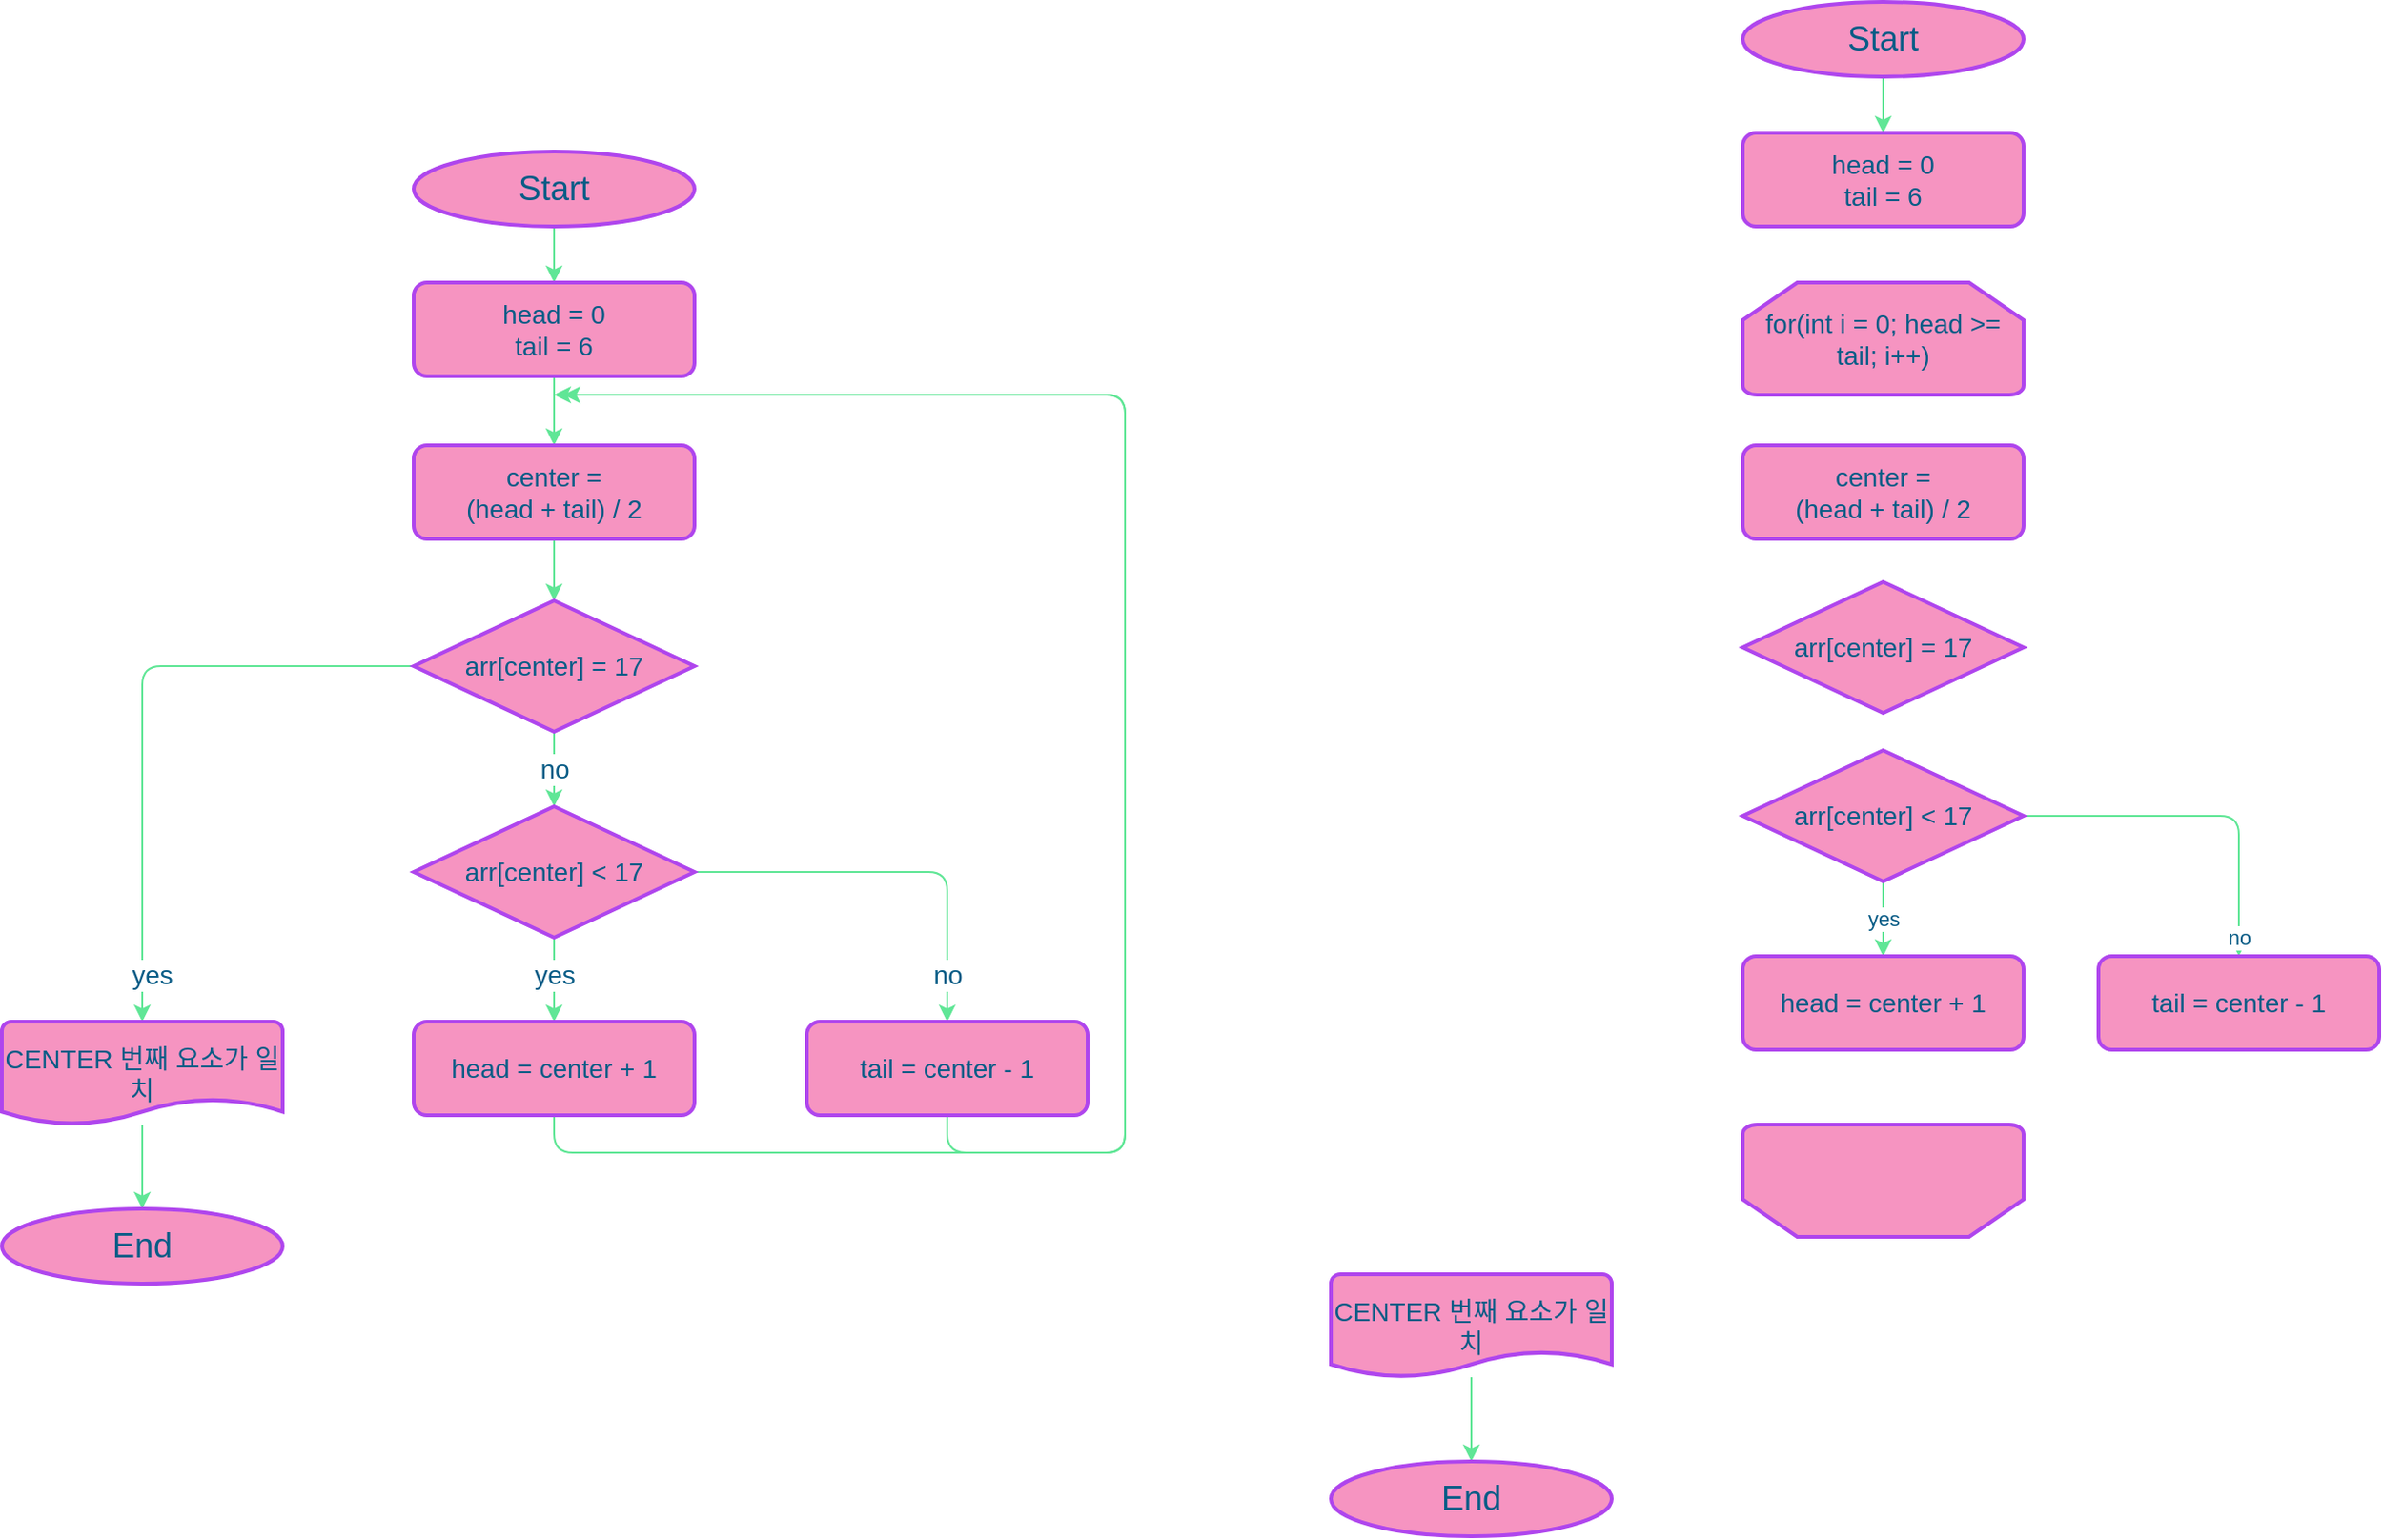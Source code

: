 <mxfile version="19.0.3" type="device"><diagram id="QNI1ukogxNve2wTxv08y" name="Page-1"><mxGraphModel dx="829" dy="822" grid="1" gridSize="10" guides="1" tooltips="1" connect="1" arrows="1" fold="1" page="1" pageScale="1" pageWidth="850" pageHeight="1100" math="0" shadow="0"><root><mxCell id="0"/><mxCell id="1" parent="0"/><mxCell id="c4b9R4mCQCL632E6dcom-1" value="" style="edgeStyle=orthogonalEdgeStyle;curved=0;rounded=1;sketch=0;orthogonalLoop=1;jettySize=auto;html=1;fontSize=18;strokeColor=#60E696;fontColor=#095C86;" edge="1" parent="1" source="c4b9R4mCQCL632E6dcom-2" target="c4b9R4mCQCL632E6dcom-4"><mxGeometry relative="1" as="geometry"/></mxCell><mxCell id="c4b9R4mCQCL632E6dcom-2" value="Start" style="strokeWidth=2;html=1;shape=mxgraph.flowchart.start_2;whiteSpace=wrap;rounded=0;sketch=0;fontSize=18;fillColor=#F694C1;strokeColor=#AF45ED;fontColor=#095C86;" vertex="1" parent="1"><mxGeometry x="320" y="110" width="150" height="40" as="geometry"/></mxCell><mxCell id="c4b9R4mCQCL632E6dcom-3" value="" style="edgeStyle=orthogonalEdgeStyle;curved=0;rounded=1;sketch=0;orthogonalLoop=1;jettySize=auto;html=1;fontSize=18;strokeColor=#60E696;fontColor=#095C86;" edge="1" parent="1" source="c4b9R4mCQCL632E6dcom-4" target="c4b9R4mCQCL632E6dcom-6"><mxGeometry relative="1" as="geometry"/></mxCell><mxCell id="c4b9R4mCQCL632E6dcom-4" value="head = 0&lt;br style=&quot;font-size: 14px;&quot;&gt;tail = 6" style="rounded=1;whiteSpace=wrap;html=1;absoluteArcSize=1;arcSize=14;strokeWidth=2;sketch=0;fontSize=14;fillColor=#F694C1;strokeColor=#AF45ED;fontColor=#095C86;" vertex="1" parent="1"><mxGeometry x="320" y="180" width="150" height="50" as="geometry"/></mxCell><mxCell id="c4b9R4mCQCL632E6dcom-5" value="" style="edgeStyle=orthogonalEdgeStyle;curved=0;rounded=1;sketch=0;orthogonalLoop=1;jettySize=auto;html=1;fontSize=18;strokeColor=#60E696;fontColor=#095C86;" edge="1" parent="1" source="c4b9R4mCQCL632E6dcom-6" target="c4b9R4mCQCL632E6dcom-9"><mxGeometry relative="1" as="geometry"/></mxCell><mxCell id="c4b9R4mCQCL632E6dcom-6" value="center =&lt;br style=&quot;font-size: 14px;&quot;&gt;(head + tail) / 2" style="rounded=1;whiteSpace=wrap;html=1;absoluteArcSize=1;arcSize=14;strokeWidth=2;sketch=0;fontSize=14;fillColor=#F694C1;strokeColor=#AF45ED;fontColor=#095C86;" vertex="1" parent="1"><mxGeometry x="320" y="267" width="150" height="50" as="geometry"/></mxCell><mxCell id="c4b9R4mCQCL632E6dcom-7" value="yes" style="edgeStyle=orthogonalEdgeStyle;curved=0;rounded=1;sketch=0;orthogonalLoop=1;jettySize=auto;html=1;fontSize=14;strokeColor=#60E696;fontColor=#095C86;" edge="1" parent="1" source="c4b9R4mCQCL632E6dcom-9" target="c4b9R4mCQCL632E6dcom-11"><mxGeometry x="0.851" y="5" relative="1" as="geometry"><mxPoint as="offset"/></mxGeometry></mxCell><mxCell id="c4b9R4mCQCL632E6dcom-8" value="no" style="edgeStyle=orthogonalEdgeStyle;curved=0;rounded=1;sketch=0;orthogonalLoop=1;jettySize=auto;html=1;fontSize=14;strokeColor=#60E696;fontColor=#095C86;" edge="1" parent="1" source="c4b9R4mCQCL632E6dcom-9" target="c4b9R4mCQCL632E6dcom-15"><mxGeometry relative="1" as="geometry"/></mxCell><mxCell id="c4b9R4mCQCL632E6dcom-9" value="arr[center] = 17" style="strokeWidth=2;html=1;shape=mxgraph.flowchart.decision;whiteSpace=wrap;rounded=0;sketch=0;fontSize=14;fillColor=#F694C1;strokeColor=#AF45ED;fontColor=#095C86;" vertex="1" parent="1"><mxGeometry x="320" y="350" width="150" height="70" as="geometry"/></mxCell><mxCell id="c4b9R4mCQCL632E6dcom-10" value="" style="edgeStyle=orthogonalEdgeStyle;curved=0;rounded=1;sketch=0;orthogonalLoop=1;jettySize=auto;html=1;fontSize=14;strokeColor=#60E696;fontColor=#095C86;" edge="1" parent="1" source="c4b9R4mCQCL632E6dcom-11" target="c4b9R4mCQCL632E6dcom-12"><mxGeometry relative="1" as="geometry"/></mxCell><mxCell id="c4b9R4mCQCL632E6dcom-11" value="CENTER 번째 요소가 일치" style="strokeWidth=2;html=1;shape=mxgraph.flowchart.document2;whiteSpace=wrap;size=0.25;rounded=0;sketch=0;fontSize=14;fillColor=#F694C1;strokeColor=#AF45ED;fontColor=#095C86;" vertex="1" parent="1"><mxGeometry x="100" y="575" width="150" height="55" as="geometry"/></mxCell><mxCell id="c4b9R4mCQCL632E6dcom-12" value="End" style="strokeWidth=2;html=1;shape=mxgraph.flowchart.start_2;whiteSpace=wrap;rounded=0;sketch=0;fontSize=18;fillColor=#F694C1;strokeColor=#AF45ED;fontColor=#095C86;" vertex="1" parent="1"><mxGeometry x="100" y="675" width="150" height="40" as="geometry"/></mxCell><mxCell id="c4b9R4mCQCL632E6dcom-13" value="yes" style="edgeStyle=orthogonalEdgeStyle;curved=0;rounded=1;sketch=0;orthogonalLoop=1;jettySize=auto;html=1;fontSize=14;strokeColor=#60E696;fontColor=#095C86;" edge="1" parent="1" source="c4b9R4mCQCL632E6dcom-15" target="c4b9R4mCQCL632E6dcom-17"><mxGeometry x="-0.111" relative="1" as="geometry"><mxPoint as="offset"/></mxGeometry></mxCell><mxCell id="c4b9R4mCQCL632E6dcom-14" value="no" style="edgeStyle=orthogonalEdgeStyle;curved=0;rounded=1;sketch=0;orthogonalLoop=1;jettySize=auto;html=1;exitX=1;exitY=0.5;exitDx=0;exitDy=0;exitPerimeter=0;entryX=0.5;entryY=0;entryDx=0;entryDy=0;fontSize=14;strokeColor=#60E696;fontColor=#095C86;" edge="1" parent="1" source="c4b9R4mCQCL632E6dcom-15" target="c4b9R4mCQCL632E6dcom-19"><mxGeometry x="0.767" relative="1" as="geometry"><mxPoint as="offset"/></mxGeometry></mxCell><mxCell id="c4b9R4mCQCL632E6dcom-15" value="arr[center] &amp;lt; 17" style="strokeWidth=2;html=1;shape=mxgraph.flowchart.decision;whiteSpace=wrap;rounded=0;sketch=0;fontSize=14;fillColor=#F694C1;strokeColor=#AF45ED;fontColor=#095C86;" vertex="1" parent="1"><mxGeometry x="320" y="460" width="150" height="70" as="geometry"/></mxCell><mxCell id="c4b9R4mCQCL632E6dcom-16" style="edgeStyle=orthogonalEdgeStyle;curved=0;rounded=1;sketch=0;orthogonalLoop=1;jettySize=auto;html=1;exitX=0.5;exitY=1;exitDx=0;exitDy=0;fontSize=14;strokeColor=#60E696;fontColor=#095C86;" edge="1" parent="1" source="c4b9R4mCQCL632E6dcom-17"><mxGeometry relative="1" as="geometry"><mxPoint x="395" y="240" as="targetPoint"/><Array as="points"><mxPoint x="395" y="645"/><mxPoint x="700" y="645"/><mxPoint x="700" y="240"/></Array></mxGeometry></mxCell><mxCell id="c4b9R4mCQCL632E6dcom-17" value="head = center + 1" style="rounded=1;whiteSpace=wrap;html=1;absoluteArcSize=1;arcSize=14;strokeWidth=2;sketch=0;fontSize=14;fillColor=#F694C1;strokeColor=#AF45ED;fontColor=#095C86;" vertex="1" parent="1"><mxGeometry x="320" y="575" width="150" height="50" as="geometry"/></mxCell><mxCell id="c4b9R4mCQCL632E6dcom-18" style="edgeStyle=orthogonalEdgeStyle;curved=0;rounded=1;sketch=0;orthogonalLoop=1;jettySize=auto;html=1;exitX=0.5;exitY=1;exitDx=0;exitDy=0;fontSize=14;strokeColor=#60E696;fontColor=#095C86;" edge="1" parent="1" source="c4b9R4mCQCL632E6dcom-19"><mxGeometry relative="1" as="geometry"><mxPoint x="400" y="240" as="targetPoint"/><Array as="points"><mxPoint x="605" y="645"/><mxPoint x="700" y="645"/><mxPoint x="700" y="240"/></Array></mxGeometry></mxCell><mxCell id="c4b9R4mCQCL632E6dcom-19" value="tail = center - 1" style="rounded=1;whiteSpace=wrap;html=1;absoluteArcSize=1;arcSize=14;strokeWidth=2;sketch=0;fontSize=14;fillColor=#F694C1;strokeColor=#AF45ED;fontColor=#095C86;" vertex="1" parent="1"><mxGeometry x="530" y="575" width="150" height="50" as="geometry"/></mxCell><mxCell id="c4b9R4mCQCL632E6dcom-20" value="" style="edgeStyle=orthogonalEdgeStyle;curved=0;rounded=1;sketch=0;orthogonalLoop=1;jettySize=auto;html=1;fontSize=18;strokeColor=#60E696;fontColor=#095C86;" edge="1" parent="1" source="c4b9R4mCQCL632E6dcom-21" target="c4b9R4mCQCL632E6dcom-23"><mxGeometry relative="1" as="geometry"/></mxCell><mxCell id="c4b9R4mCQCL632E6dcom-21" value="Start" style="strokeWidth=2;html=1;shape=mxgraph.flowchart.start_2;whiteSpace=wrap;rounded=0;sketch=0;fontSize=18;fillColor=#F694C1;strokeColor=#AF45ED;fontColor=#095C86;" vertex="1" parent="1"><mxGeometry x="1030" y="30" width="150" height="40" as="geometry"/></mxCell><mxCell id="c4b9R4mCQCL632E6dcom-23" value="head = 0&lt;br style=&quot;font-size: 14px;&quot;&gt;tail = 6" style="rounded=1;whiteSpace=wrap;html=1;absoluteArcSize=1;arcSize=14;strokeWidth=2;sketch=0;fontSize=14;fillColor=#F694C1;strokeColor=#AF45ED;fontColor=#095C86;" vertex="1" parent="1"><mxGeometry x="1030" y="100" width="150" height="50" as="geometry"/></mxCell><mxCell id="c4b9R4mCQCL632E6dcom-25" value="center =&lt;br style=&quot;font-size: 14px;&quot;&gt;(head + tail) / 2" style="rounded=1;whiteSpace=wrap;html=1;absoluteArcSize=1;arcSize=14;strokeWidth=2;sketch=0;fontSize=14;fillColor=#F694C1;strokeColor=#AF45ED;fontColor=#095C86;" vertex="1" parent="1"><mxGeometry x="1030" y="267" width="150" height="50" as="geometry"/></mxCell><mxCell id="c4b9R4mCQCL632E6dcom-29" value="" style="edgeStyle=orthogonalEdgeStyle;curved=0;rounded=1;sketch=0;orthogonalLoop=1;jettySize=auto;html=1;fontSize=14;strokeColor=#60E696;fontColor=#095C86;" edge="1" parent="1" source="c4b9R4mCQCL632E6dcom-30" target="c4b9R4mCQCL632E6dcom-31"><mxGeometry relative="1" as="geometry"/></mxCell><mxCell id="c4b9R4mCQCL632E6dcom-30" value="CENTER 번째 요소가 일치" style="strokeWidth=2;html=1;shape=mxgraph.flowchart.document2;whiteSpace=wrap;size=0.25;rounded=0;sketch=0;fontSize=14;fillColor=#F694C1;strokeColor=#AF45ED;fontColor=#095C86;" vertex="1" parent="1"><mxGeometry x="810" y="710" width="150" height="55" as="geometry"/></mxCell><mxCell id="c4b9R4mCQCL632E6dcom-31" value="End" style="strokeWidth=2;html=1;shape=mxgraph.flowchart.start_2;whiteSpace=wrap;rounded=0;sketch=0;fontSize=18;fillColor=#F694C1;strokeColor=#AF45ED;fontColor=#095C86;" vertex="1" parent="1"><mxGeometry x="810" y="810" width="150" height="40" as="geometry"/></mxCell><mxCell id="c4b9R4mCQCL632E6dcom-42" value="yes" style="edgeStyle=orthogonalEdgeStyle;curved=0;rounded=1;sketch=0;orthogonalLoop=1;jettySize=auto;html=1;fontColor=#095C86;strokeColor=#60E696;fillColor=#F694C1;" edge="1" parent="1" source="c4b9R4mCQCL632E6dcom-34" target="c4b9R4mCQCL632E6dcom-36"><mxGeometry relative="1" as="geometry"/></mxCell><mxCell id="c4b9R4mCQCL632E6dcom-43" value="no" style="edgeStyle=orthogonalEdgeStyle;curved=0;rounded=1;sketch=0;orthogonalLoop=1;jettySize=auto;html=1;exitX=1;exitY=0.5;exitDx=0;exitDy=0;exitPerimeter=0;entryX=0.5;entryY=0;entryDx=0;entryDy=0;fontColor=#095C86;strokeColor=#60E696;fillColor=#F694C1;" edge="1" parent="1" source="c4b9R4mCQCL632E6dcom-34" target="c4b9R4mCQCL632E6dcom-38"><mxGeometry x="0.889" relative="1" as="geometry"><mxPoint as="offset"/></mxGeometry></mxCell><mxCell id="c4b9R4mCQCL632E6dcom-34" value="arr[center] &amp;lt; 17" style="strokeWidth=2;html=1;shape=mxgraph.flowchart.decision;whiteSpace=wrap;rounded=0;sketch=0;fontSize=14;fillColor=#F694C1;strokeColor=#AF45ED;fontColor=#095C86;" vertex="1" parent="1"><mxGeometry x="1030" y="430" width="150" height="70" as="geometry"/></mxCell><mxCell id="c4b9R4mCQCL632E6dcom-36" value="head = center + 1" style="rounded=1;whiteSpace=wrap;html=1;absoluteArcSize=1;arcSize=14;strokeWidth=2;sketch=0;fontSize=14;fillColor=#F694C1;strokeColor=#AF45ED;fontColor=#095C86;" vertex="1" parent="1"><mxGeometry x="1030" y="540" width="150" height="50" as="geometry"/></mxCell><mxCell id="c4b9R4mCQCL632E6dcom-38" value="tail = center - 1" style="rounded=1;whiteSpace=wrap;html=1;absoluteArcSize=1;arcSize=14;strokeWidth=2;sketch=0;fontSize=14;fillColor=#F694C1;strokeColor=#AF45ED;fontColor=#095C86;" vertex="1" parent="1"><mxGeometry x="1220" y="540" width="150" height="50" as="geometry"/></mxCell><mxCell id="c4b9R4mCQCL632E6dcom-39" value="&lt;span style=&quot;font-size: 14px;&quot;&gt;for(int i = 0; head &amp;gt;= tail; i++)&lt;/span&gt;" style="strokeWidth=2;html=1;shape=mxgraph.flowchart.loop_limit;whiteSpace=wrap;fillColor=#F694C1;strokeColor=#AF45ED;fontColor=#095C86;" vertex="1" parent="1"><mxGeometry x="1030" y="180" width="150" height="60" as="geometry"/></mxCell><mxCell id="c4b9R4mCQCL632E6dcom-44" value="" style="strokeWidth=2;html=1;shape=mxgraph.flowchart.loop_limit;whiteSpace=wrap;fillColor=#F694C1;strokeColor=#AF45ED;fontColor=#095C86;rotation=-180;" vertex="1" parent="1"><mxGeometry x="1030" y="630" width="150" height="60" as="geometry"/></mxCell><mxCell id="c4b9R4mCQCL632E6dcom-48" value="arr[center] = 17" style="strokeWidth=2;html=1;shape=mxgraph.flowchart.decision;whiteSpace=wrap;rounded=0;sketch=0;fontSize=14;fillColor=#F694C1;strokeColor=#AF45ED;fontColor=#095C86;" vertex="1" parent="1"><mxGeometry x="1030" y="340" width="150" height="70" as="geometry"/></mxCell></root></mxGraphModel></diagram></mxfile>